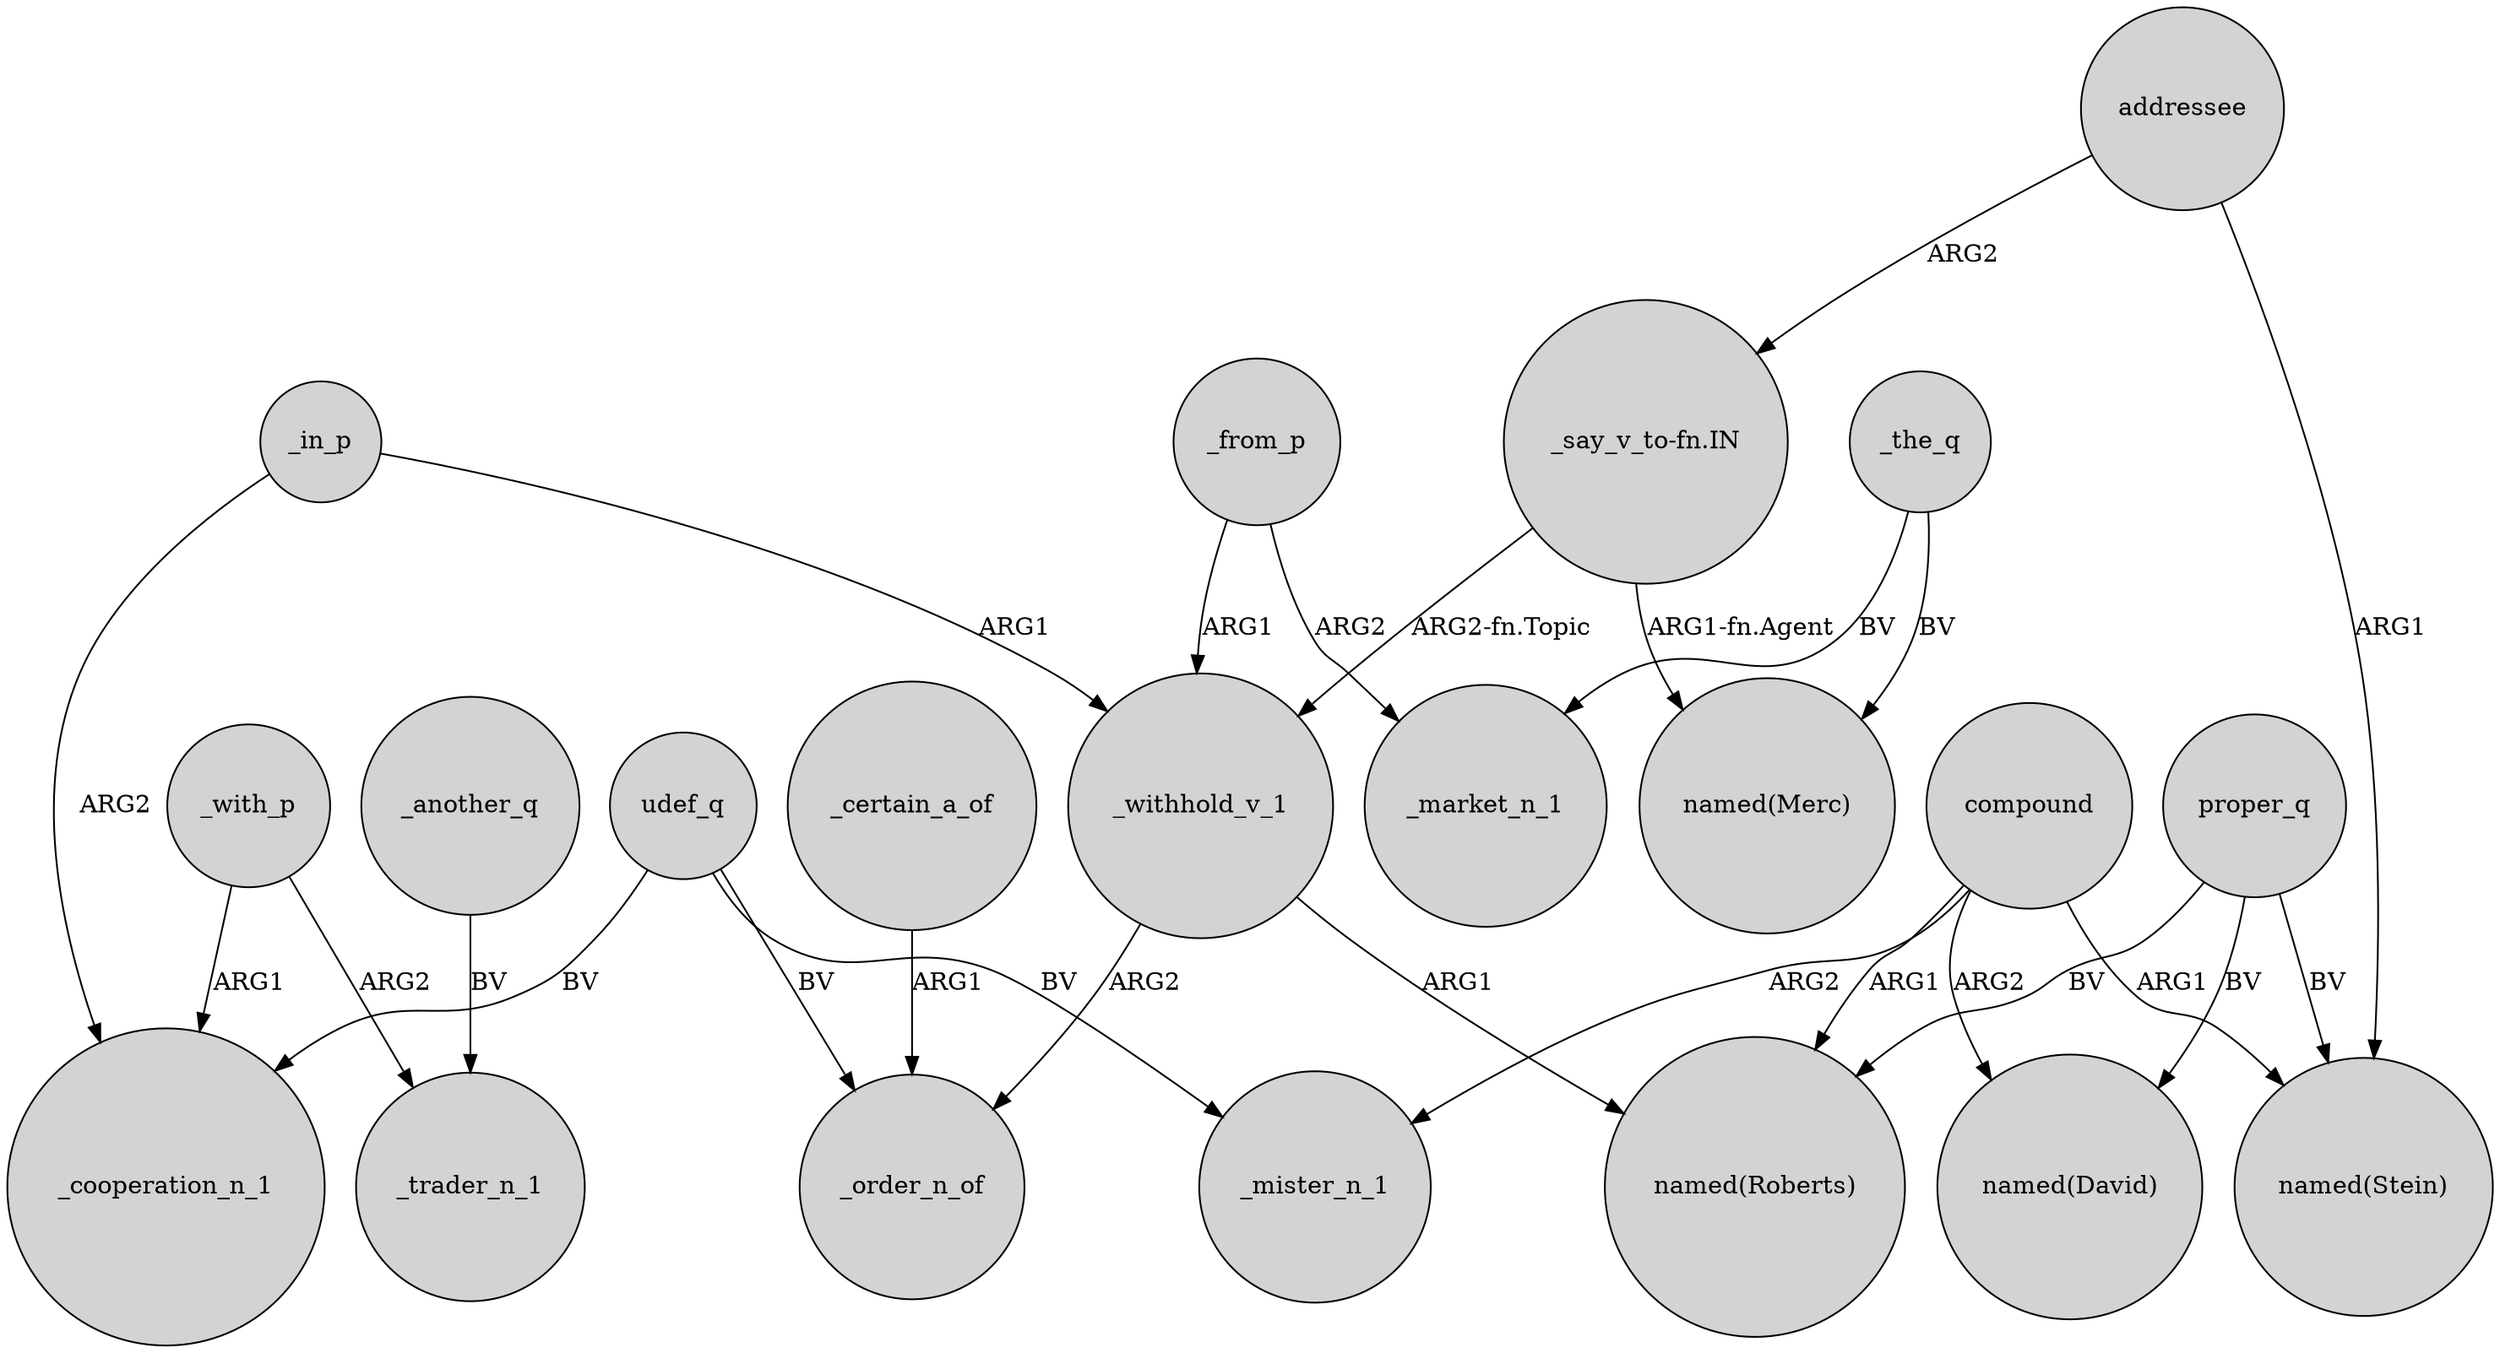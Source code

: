 digraph {
	node [shape=circle style=filled]
	_in_p -> _withhold_v_1 [label=ARG1]
	udef_q -> _order_n_of [label=BV]
	addressee -> "_say_v_to-fn.IN" [label=ARG2]
	compound -> _mister_n_1 [label=ARG2]
	compound -> "named(Stein)" [label=ARG1]
	_the_q -> "named(Merc)" [label=BV]
	udef_q -> _mister_n_1 [label=BV]
	_withhold_v_1 -> "named(Roberts)" [label=ARG1]
	"_say_v_to-fn.IN" -> _withhold_v_1 [label="ARG2-fn.Topic"]
	"_say_v_to-fn.IN" -> "named(Merc)" [label="ARG1-fn.Agent"]
	_with_p -> _cooperation_n_1 [label=ARG1]
	_with_p -> _trader_n_1 [label=ARG2]
	proper_q -> "named(Roberts)" [label=BV]
	_certain_a_of -> _order_n_of [label=ARG1]
	_from_p -> _market_n_1 [label=ARG2]
	compound -> "named(David)" [label=ARG2]
	_in_p -> _cooperation_n_1 [label=ARG2]
	_another_q -> _trader_n_1 [label=BV]
	_from_p -> _withhold_v_1 [label=ARG1]
	proper_q -> "named(Stein)" [label=BV]
	udef_q -> _cooperation_n_1 [label=BV]
	addressee -> "named(Stein)" [label=ARG1]
	_withhold_v_1 -> _order_n_of [label=ARG2]
	_the_q -> _market_n_1 [label=BV]
	proper_q -> "named(David)" [label=BV]
	compound -> "named(Roberts)" [label=ARG1]
}
